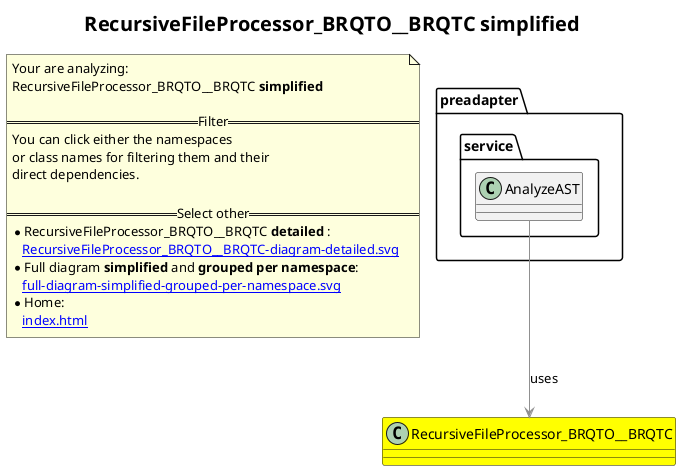 @startuml
title <size:20>RecursiveFileProcessor_BRQTO__BRQTC **simplified** </size>
note "Your are analyzing:\nRecursiveFileProcessor_BRQTO__BRQTC **simplified** \n\n==Filter==\nYou can click either the namespaces \nor class names for filtering them and their\ndirect dependencies.\n\n==Select other==\n* RecursiveFileProcessor_BRQTO__BRQTC **detailed** :\n   [[RecursiveFileProcessor_BRQTO__BRQTC-diagram-detailed.svg]]\n* Full diagram **simplified** and **grouped per namespace**:\n   [[full-diagram-simplified-grouped-per-namespace.svg]]\n* Home:\n   [[index.html]]" as FloatingNote
class RecursiveFileProcessor_BRQTO__BRQTC [[RecursiveFileProcessor_BRQTO__BRQTC-diagram-simplified.svg]] #yellow {
}
  class preadapter.service.AnalyzeAST [[preadapter.service.AnalyzeAST-diagram-simplified.svg]]  {
  }
 ' *************************************** 
 ' *************************************** 
 ' *************************************** 
' Class relations extracted from namespace:
' 
' Class relations extracted from namespace:
' preadapter.service
preadapter.service.AnalyzeAST -[#909090]-> RecursiveFileProcessor_BRQTO__BRQTC  : uses 
@enduml